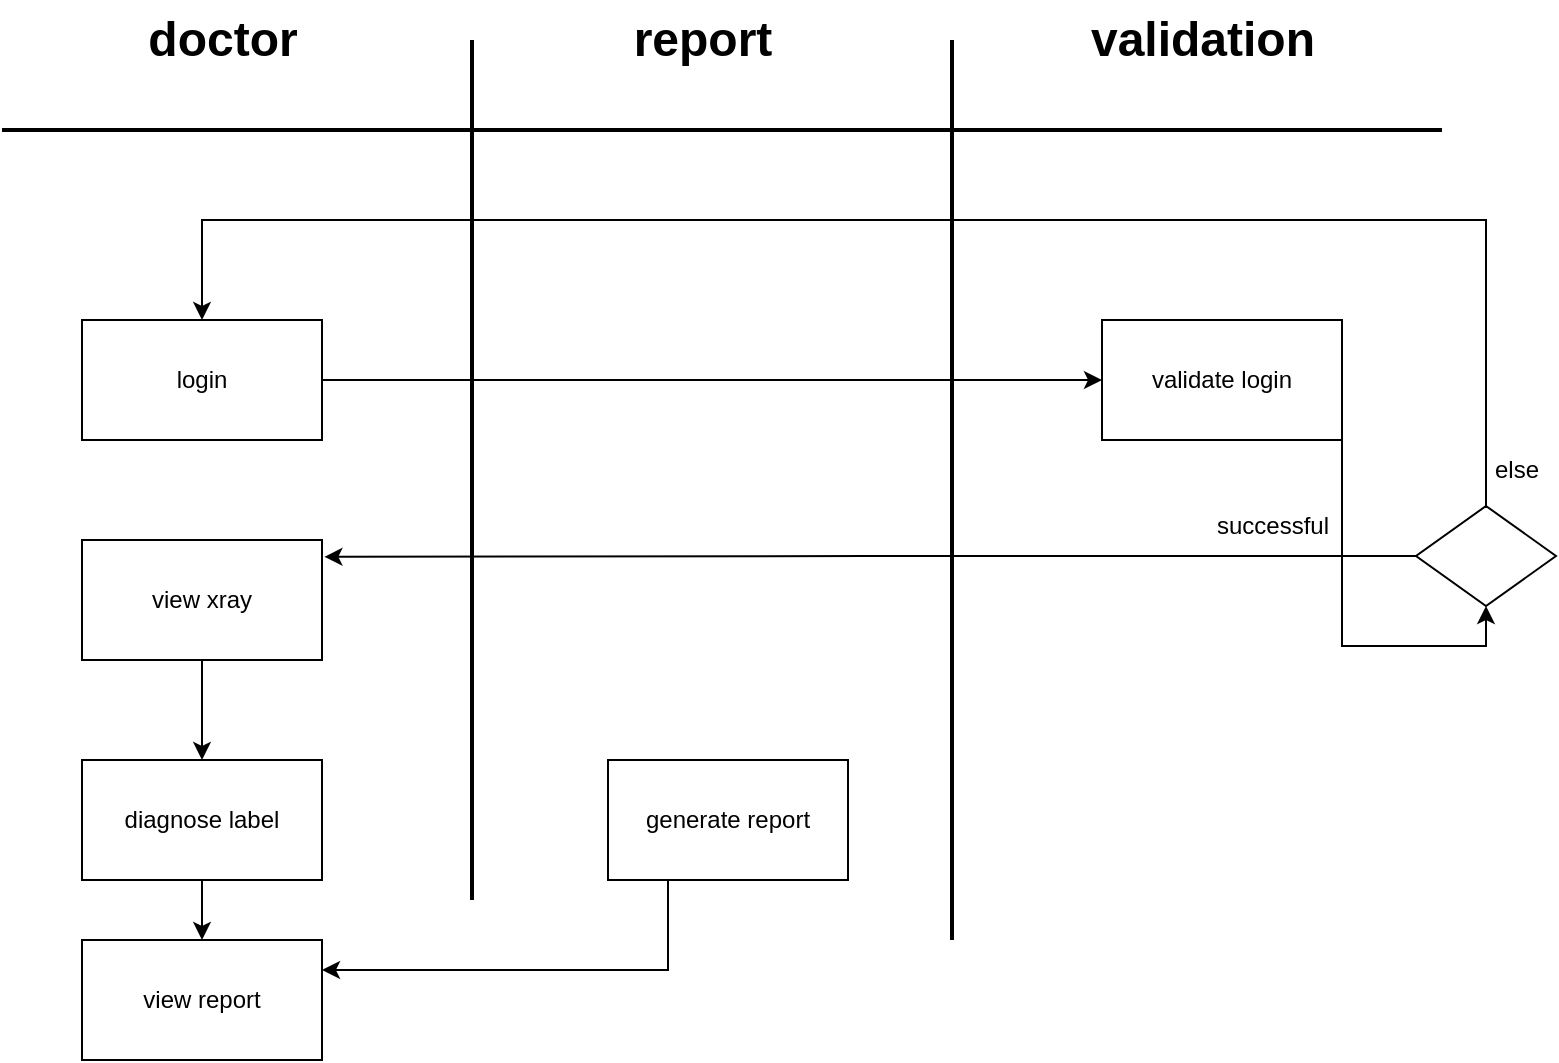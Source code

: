 <mxfile type="device" version="12.5.5"><diagram id="prtHgNgQTEPvFCAcTncT" name="Page-1"><mxGraphModel shadow="0" math="0" pageHeight="1169" pageWidth="827" pageScale="1" page="1" fold="1" arrows="1" connect="1" tooltips="1" guides="1" gridSize="10" grid="1" dy="616" dx="1038"><root><mxCell id="0"/><mxCell id="1" parent="0"/><mxCell id="hnjd7vdmHxZH684YLfgu-1" value="" parent="1" vertex="1" style="rounded=0;whiteSpace=wrap;html=1;"><mxGeometry as="geometry" height="60" width="120" y="180" x="90"/></mxCell><mxCell id="hnjd7vdmHxZH684YLfgu-2" value="" parent="1" vertex="1" style="rounded=0;whiteSpace=wrap;html=1;"><mxGeometry as="geometry" height="60" width="120" y="290" x="90"/></mxCell><mxCell id="hnjd7vdmHxZH684YLfgu-38" parent="1" style="edgeStyle=orthogonalEdgeStyle;rounded=0;orthogonalLoop=1;jettySize=auto;html=1;exitX=0.5;exitY=1;exitDx=0;exitDy=0;entryX=0.5;entryY=0;entryDx=0;entryDy=0;" edge="1" target="hnjd7vdmHxZH684YLfgu-6" source="hnjd7vdmHxZH684YLfgu-3"><mxGeometry as="geometry" relative="1"/></mxCell><mxCell id="hnjd7vdmHxZH684YLfgu-3" value="diagnose label" parent="1" vertex="1" style="rounded=0;whiteSpace=wrap;html=1;"><mxGeometry as="geometry" height="60" width="120" y="400" x="90"/></mxCell><mxCell id="hnjd7vdmHxZH684YLfgu-41" parent="1" style="edgeStyle=orthogonalEdgeStyle;rounded=0;orthogonalLoop=1;jettySize=auto;html=1;exitX=1;exitY=1;exitDx=0;exitDy=0;entryX=0.5;entryY=1;entryDx=0;entryDy=0;" edge="1" target="hnjd7vdmHxZH684YLfgu-17" source="hnjd7vdmHxZH684YLfgu-4"><mxGeometry as="geometry" relative="1"/></mxCell><mxCell id="hnjd7vdmHxZH684YLfgu-4" value="validate login" parent="1" vertex="1" style="rounded=0;whiteSpace=wrap;html=1;"><mxGeometry as="geometry" height="60" width="120" y="180" x="600"/></mxCell><mxCell id="hnjd7vdmHxZH684YLfgu-39" parent="1" style="edgeStyle=orthogonalEdgeStyle;rounded=0;orthogonalLoop=1;jettySize=auto;html=1;exitX=0.25;exitY=1;exitDx=0;exitDy=0;entryX=1;entryY=0.25;entryDx=0;entryDy=0;" edge="1" target="hnjd7vdmHxZH684YLfgu-6" source="hnjd7vdmHxZH684YLfgu-5"><mxGeometry as="geometry" relative="1"/></mxCell><mxCell id="hnjd7vdmHxZH684YLfgu-5" value="generate report" parent="1" vertex="1" style="rounded=0;whiteSpace=wrap;html=1;"><mxGeometry as="geometry" height="60" width="120" y="400" x="353"/></mxCell><mxCell id="hnjd7vdmHxZH684YLfgu-6" value="view report" parent="1" vertex="1" style="rounded=0;whiteSpace=wrap;html=1;"><mxGeometry as="geometry" height="60" width="120" y="490" x="90"/></mxCell><mxCell id="hnjd7vdmHxZH684YLfgu-7" value="doctor" parent="1" vertex="1" style="text;strokeColor=none;fillColor=none;html=1;fontSize=24;fontStyle=1;verticalAlign=middle;align=center;"><mxGeometry as="geometry" height="40" width="100" y="20" x="110"/></mxCell><mxCell id="hnjd7vdmHxZH684YLfgu-8" value="report" parent="1" vertex="1" style="text;strokeColor=none;fillColor=none;html=1;fontSize=24;fontStyle=1;verticalAlign=middle;align=center;"><mxGeometry as="geometry" height="40" width="100" y="20" x="350"/></mxCell><mxCell id="hnjd7vdmHxZH684YLfgu-9" value="validation" parent="1" vertex="1" style="text;strokeColor=none;fillColor=none;html=1;fontSize=24;fontStyle=1;verticalAlign=middle;align=center;"><mxGeometry as="geometry" height="40" width="100" y="20" x="600"/></mxCell><mxCell id="hnjd7vdmHxZH684YLfgu-10" value="" parent="1" vertex="1" style="line;strokeWidth=2;direction=south;html=1;"><mxGeometry as="geometry" height="430" width="10" y="40" x="280"/></mxCell><mxCell id="hnjd7vdmHxZH684YLfgu-11" value="" parent="1" vertex="1" style="line;strokeWidth=2;direction=south;html=1;"><mxGeometry as="geometry" height="450" width="10" y="40" x="520"/></mxCell><mxCell id="hnjd7vdmHxZH684YLfgu-14" value="" parent="1" vertex="1" style="line;strokeWidth=2;direction=west;html=1;"><mxGeometry as="geometry" height="10" width="720" y="80" x="50"/></mxCell><mxCell id="hnjd7vdmHxZH684YLfgu-16" value="login" parent="1" vertex="1" style="text;html=1;align=center;verticalAlign=middle;resizable=0;points=[];autosize=1;"><mxGeometry as="geometry" height="20" width="40" y="200" x="130"/></mxCell><mxCell id="hnjd7vdmHxZH684YLfgu-23" parent="1" style="edgeStyle=orthogonalEdgeStyle;rounded=0;orthogonalLoop=1;jettySize=auto;html=1;exitX=0.5;exitY=0;exitDx=0;exitDy=0;entryX=0.5;entryY=0;entryDx=0;entryDy=0;" edge="1" target="hnjd7vdmHxZH684YLfgu-1" source="hnjd7vdmHxZH684YLfgu-17"><mxGeometry as="geometry" relative="1"><Array as="points"><mxPoint y="130" x="792"/><mxPoint y="130" x="150"/></Array></mxGeometry></mxCell><mxCell id="hnjd7vdmHxZH684YLfgu-33" parent="1" style="edgeStyle=orthogonalEdgeStyle;rounded=0;orthogonalLoop=1;jettySize=auto;html=1;exitX=0;exitY=0.5;exitDx=0;exitDy=0;entryX=1.01;entryY=0.14;entryDx=0;entryDy=0;entryPerimeter=0;" edge="1" target="hnjd7vdmHxZH684YLfgu-31" source="hnjd7vdmHxZH684YLfgu-17"><mxGeometry as="geometry" relative="1"/></mxCell><mxCell id="hnjd7vdmHxZH684YLfgu-17" value="" parent="1" vertex="1" style="rhombus;whiteSpace=wrap;html=1;"><mxGeometry as="geometry" height="50" width="70" y="273" x="757"/></mxCell><mxCell id="hnjd7vdmHxZH684YLfgu-22" value="successful" parent="1" vertex="1" style="text;html=1;align=center;verticalAlign=middle;resizable=0;points=[];autosize=1;"><mxGeometry as="geometry" height="20" width="70" y="273" x="650"/></mxCell><mxCell id="hnjd7vdmHxZH684YLfgu-36" parent="1" style="edgeStyle=orthogonalEdgeStyle;rounded=0;orthogonalLoop=1;jettySize=auto;html=1;exitX=1;exitY=0.5;exitDx=0;exitDy=0;entryX=0;entryY=0.5;entryDx=0;entryDy=0;" edge="1" target="hnjd7vdmHxZH684YLfgu-4" source="hnjd7vdmHxZH684YLfgu-30"><mxGeometry as="geometry" relative="1"/></mxCell><mxCell id="hnjd7vdmHxZH684YLfgu-30" value="login" parent="1" vertex="1" style="rounded=0;whiteSpace=wrap;html=1;"><mxGeometry as="geometry" height="60" width="120" y="180" x="90"/></mxCell><mxCell id="hnjd7vdmHxZH684YLfgu-40" parent="1" style="edgeStyle=orthogonalEdgeStyle;rounded=0;orthogonalLoop=1;jettySize=auto;html=1;exitX=0.5;exitY=1;exitDx=0;exitDy=0;entryX=0.5;entryY=0;entryDx=0;entryDy=0;" edge="1" target="hnjd7vdmHxZH684YLfgu-3" source="hnjd7vdmHxZH684YLfgu-31"><mxGeometry as="geometry" relative="1"/></mxCell><mxCell id="hnjd7vdmHxZH684YLfgu-31" value="view xray" parent="1" vertex="1" style="rounded=0;whiteSpace=wrap;html=1;"><mxGeometry as="geometry" height="60" width="120" y="290" x="90"/></mxCell><mxCell id="hnjd7vdmHxZH684YLfgu-35" value="else" parent="1" vertex="1" style="text;html=1;align=center;verticalAlign=middle;resizable=0;points=[];autosize=1;"><mxGeometry as="geometry" height="20" width="40" y="245" x="787"/></mxCell></root></mxGraphModel></diagram></mxfile>